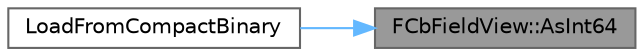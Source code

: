 digraph "FCbFieldView::AsInt64"
{
 // INTERACTIVE_SVG=YES
 // LATEX_PDF_SIZE
  bgcolor="transparent";
  edge [fontname=Helvetica,fontsize=10,labelfontname=Helvetica,labelfontsize=10];
  node [fontname=Helvetica,fontsize=10,shape=box,height=0.2,width=0.4];
  rankdir="RL";
  Node1 [id="Node000001",label="FCbFieldView::AsInt64",height=0.2,width=0.4,color="gray40", fillcolor="grey60", style="filled", fontcolor="black",tooltip="Access the field as an int64."];
  Node1 -> Node2 [id="edge1_Node000001_Node000002",dir="back",color="steelblue1",style="solid",tooltip=" "];
  Node2 [id="Node000002",label="LoadFromCompactBinary",height=0.2,width=0.4,color="grey40", fillcolor="white", style="filled",URL="$d5/da9/CompactBinarySerialization_8h.html#ab956f23ae50be141e00af6a26c4fec5b",tooltip=" "];
}
